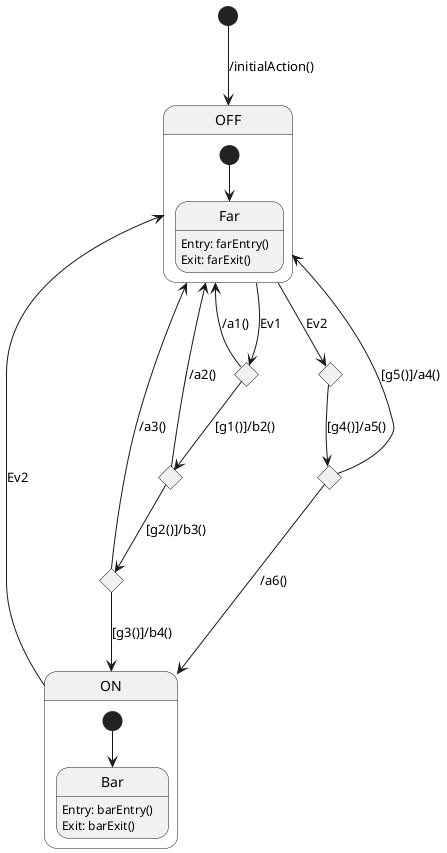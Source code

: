 
@startuml

[*] --> OFF :/initialAction()

state OFF {
    [*] --> Far
    state Far {
        Far:Entry: farEntry()
        Far:Exit: farExit()
    }
}

state ON {
    [*] --> Bar
    state Bar {
        Bar:Entry: barEntry()
        Bar:Exit: barExit()
    }
}

state c1 <<choice>>
state c2 <<choice>>
state c3 <<choice>>
state c4 <<choice>>
state c5 <<choice>>

ON --> OFF: Ev2
OFF --> c1: Ev1
c1 --> OFF: /a1()
c1 --> c2: [g1()]/b2()
c2 --> OFF: /a2()
c2 --> c3: [g2()]/b3()
c3 --> OFF: /a3()
c3 --> ON: [g3()]/b4()
OFF --> c4: Ev2
c4 --> c5: [g4()]/a5()
c5 --> OFF: [g5()]/a4()
c5 --> ON: /a6()

@enduml
